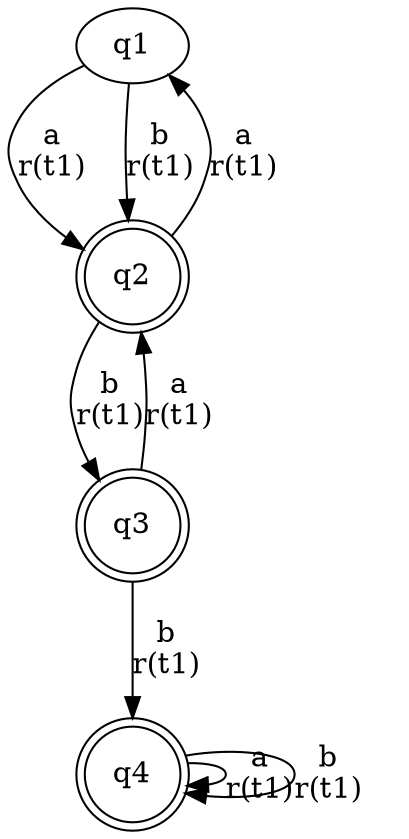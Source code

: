 digraph "tests_1/test22/solution301/solution" {
	q1[label=q1]
	q2[label=q2 shape=doublecircle]
	q3[label=q3 shape=doublecircle]
	q4[label=q4 shape=doublecircle]
	q1 -> q2[label="a\nr(t1)\n"]
	q2 -> q1[label="a\nr(t1)\n"]
	q2 -> q3[label="b\nr(t1)\n"]
	q3 -> q2[label="a\nr(t1)\n"]
	q3 -> q4[label="b\nr(t1)\n"]
	q4 -> q4[label="a\nr(t1)\n"]
	q4 -> q4[label="b\nr(t1)\n"]
	q1 -> q2[label="b\nr(t1)\n"]
}
